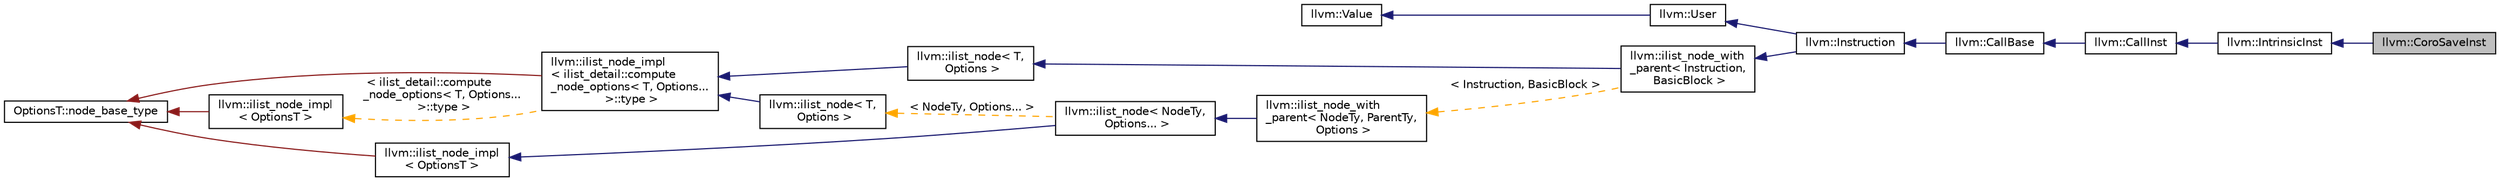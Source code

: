 digraph "llvm::CoroSaveInst"
{
 // LATEX_PDF_SIZE
  bgcolor="transparent";
  edge [fontname="Helvetica",fontsize="10",labelfontname="Helvetica",labelfontsize="10"];
  node [fontname="Helvetica",fontsize="10",shape="box"];
  rankdir="LR";
  Node1 [label="llvm::CoroSaveInst",height=0.2,width=0.4,color="black", fillcolor="grey75", style="filled", fontcolor="black",tooltip="This represents the llvm.coro.save instruction."];
  Node2 -> Node1 [dir="back",color="midnightblue",fontsize="10",style="solid",fontname="Helvetica"];
  Node2 [label="llvm::IntrinsicInst",height=0.2,width=0.4,color="black",URL="$classllvm_1_1IntrinsicInst.html",tooltip="A wrapper class for inspecting calls to intrinsic functions."];
  Node3 -> Node2 [dir="back",color="midnightblue",fontsize="10",style="solid",fontname="Helvetica"];
  Node3 [label="llvm::CallInst",height=0.2,width=0.4,color="black",URL="$classllvm_1_1CallInst.html",tooltip="This class represents a function call, abstracting a target machine's calling convention."];
  Node4 -> Node3 [dir="back",color="midnightblue",fontsize="10",style="solid",fontname="Helvetica"];
  Node4 [label="llvm::CallBase",height=0.2,width=0.4,color="black",URL="$classllvm_1_1CallBase.html",tooltip="Base class for all callable instructions (InvokeInst and CallInst) Holds everything related to callin..."];
  Node5 -> Node4 [dir="back",color="midnightblue",fontsize="10",style="solid",fontname="Helvetica"];
  Node5 [label="llvm::Instruction",height=0.2,width=0.4,color="black",URL="$classllvm_1_1Instruction.html",tooltip=" "];
  Node6 -> Node5 [dir="back",color="midnightblue",fontsize="10",style="solid",fontname="Helvetica"];
  Node6 [label="llvm::User",height=0.2,width=0.4,color="black",URL="$classllvm_1_1User.html",tooltip=" "];
  Node7 -> Node6 [dir="back",color="midnightblue",fontsize="10",style="solid",fontname="Helvetica"];
  Node7 [label="llvm::Value",height=0.2,width=0.4,color="black",URL="$classllvm_1_1Value.html",tooltip="LLVM Value Representation."];
  Node8 -> Node5 [dir="back",color="midnightblue",fontsize="10",style="solid",fontname="Helvetica"];
  Node8 [label="llvm::ilist_node_with\l_parent\< Instruction,\l BasicBlock \>",height=0.2,width=0.4,color="black",URL="$classllvm_1_1ilist__node__with__parent.html",tooltip=" "];
  Node9 -> Node8 [dir="back",color="midnightblue",fontsize="10",style="solid",fontname="Helvetica"];
  Node9 [label="llvm::ilist_node\< T,\l Options \>",height=0.2,width=0.4,color="black",URL="$classllvm_1_1ilist__node.html",tooltip=" "];
  Node10 -> Node9 [dir="back",color="midnightblue",fontsize="10",style="solid",fontname="Helvetica"];
  Node10 [label="llvm::ilist_node_impl\l\< ilist_detail::compute\l_node_options\< T, Options...\l \>::type \>",height=0.2,width=0.4,color="black",URL="$classllvm_1_1ilist__node__impl.html",tooltip=" "];
  Node11 -> Node10 [dir="back",color="firebrick4",fontsize="10",style="solid",fontname="Helvetica"];
  Node11 [label="OptionsT::node_base_type",height=0.2,width=0.4,color="black",tooltip=" "];
  Node12 -> Node10 [dir="back",color="orange",fontsize="10",style="dashed",label=" \< ilist_detail::compute\l_node_options\< T, Options...\l \>::type \>" ,fontname="Helvetica"];
  Node12 [label="llvm::ilist_node_impl\l\< OptionsT \>",height=0.2,width=0.4,color="black",URL="$classllvm_1_1ilist__node__impl.html",tooltip="Implementation for an ilist node."];
  Node11 -> Node12 [dir="back",color="firebrick4",fontsize="10",style="solid",fontname="Helvetica"];
  Node13 -> Node8 [dir="back",color="orange",fontsize="10",style="dashed",label=" \< Instruction, BasicBlock \>" ,fontname="Helvetica"];
  Node13 [label="llvm::ilist_node_with\l_parent\< NodeTy, ParentTy,\l Options \>",height=0.2,width=0.4,color="black",URL="$classllvm_1_1ilist__node__with__parent.html",tooltip="An ilist node that can access its parent list."];
  Node14 -> Node13 [dir="back",color="midnightblue",fontsize="10",style="solid",fontname="Helvetica"];
  Node14 [label="llvm::ilist_node\< NodeTy,\l Options... \>",height=0.2,width=0.4,color="black",URL="$classllvm_1_1ilist__node.html",tooltip=" "];
  Node15 -> Node14 [dir="back",color="midnightblue",fontsize="10",style="solid",fontname="Helvetica"];
  Node15 [label="llvm::ilist_node_impl\l\< OptionsT \>",height=0.2,width=0.4,color="black",URL="$classllvm_1_1ilist__node__impl.html",tooltip="Implementation for an ilist node."];
  Node11 -> Node15 [dir="back",color="firebrick4",fontsize="10",style="solid",fontname="Helvetica"];
  Node16 -> Node14 [dir="back",color="orange",fontsize="10",style="dashed",label=" \< NodeTy, Options... \>" ,fontname="Helvetica"];
  Node16 [label="llvm::ilist_node\< T,\l Options \>",height=0.2,width=0.4,color="black",URL="$classllvm_1_1ilist__node.html",tooltip=" "];
  Node10 -> Node16 [dir="back",color="midnightblue",fontsize="10",style="solid",fontname="Helvetica"];
}

